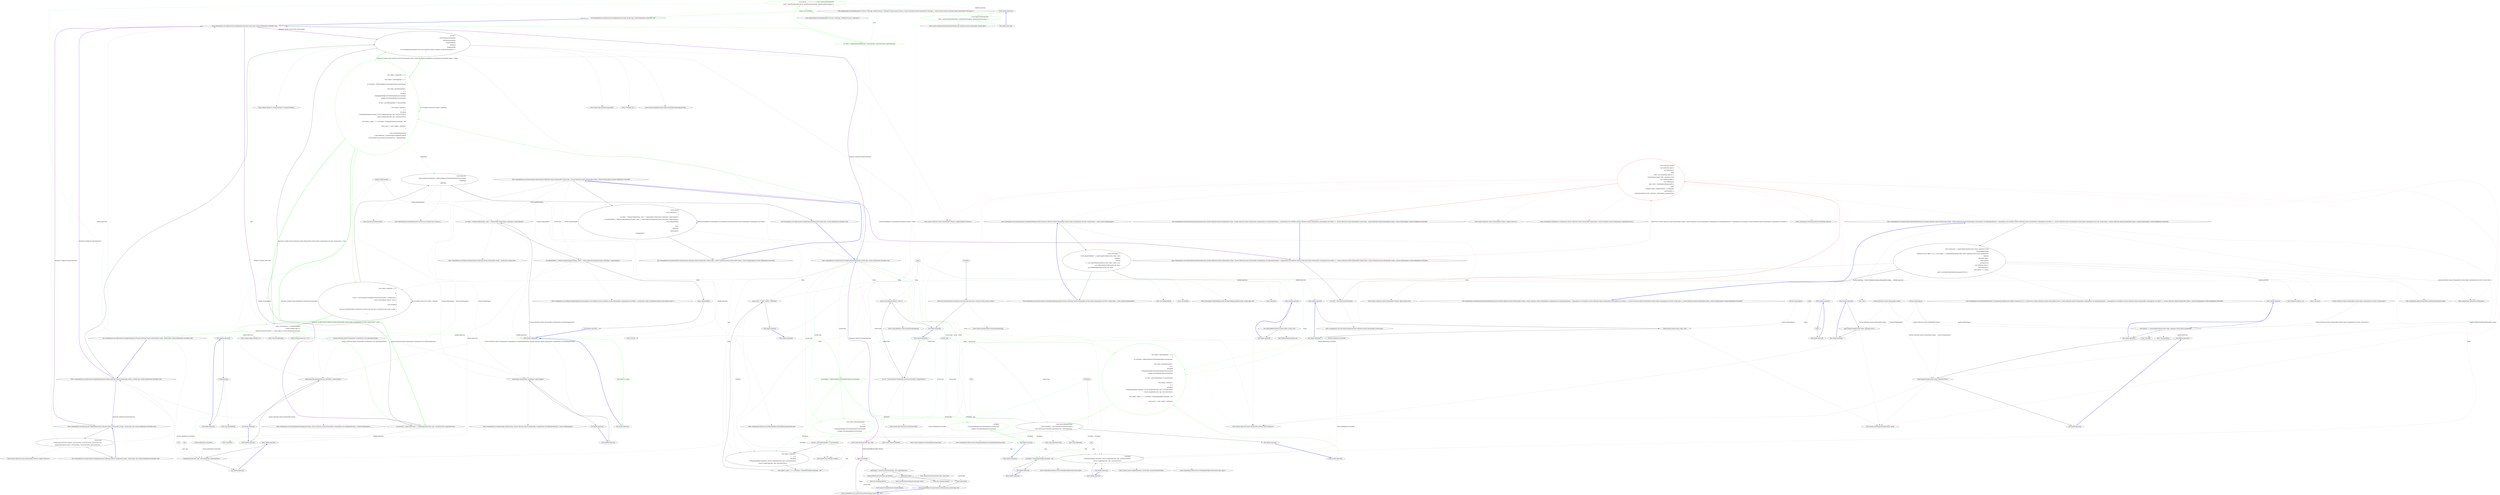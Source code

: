 digraph  {
n68 [label="System.StringComparer", span=""];
n69 [label="System.Collections.Generic.IEnumerable<CommandLine.Core.OptionSpecification>", span=""];
n70 [label="System.Collections.Generic.IEnumerable<string>", span=""];
n71 [label="System.StringComparer", span=""];
n72 [label="System.Collections.Generic.IEnumerable<System.Tuple<CommandLine.Core.Verb, System.Type>>", span=""];
n73 [label=string, span=""];
n74 [label="System.StringComparer", span=""];
n0 [label="Entry CommandLine.Core.InstanceChooser.Choose(System.Collections.Generic.IEnumerable<System.Type>, System.Collections.Generic.IEnumerable<string>, System.StringComparer, System.Globalization.CultureInfo)", span="12-12", cluster="CommandLine.Core.InstanceChooser.Choose(System.Collections.Generic.IEnumerable<System.Type>, System.Collections.Generic.IEnumerable<string>, System.StringComparer, System.Globalization.CultureInfo)"];
n1 [label="return Choose(\r\n                (args, optionSpecs) =>\r\n                    {\r\n                        var tokens = Tokenizer.Tokenize(args, name => NameLookup.Contains(name, optionSpecs, nameComparer));\r\n                        var explodedTokens = Tokenizer.ExplodeOptionList(tokens, name => NameLookup.HavingSeparator(name, optionSpecs, nameComparer));\r\n                        return explodedTokens;\r\n                    },\r\n                types,\r\n                arguments,\r\n                nameComparer,\r\n                parsingCulture);", span="18-28", cluster="CommandLine.Core.InstanceChooser.Choose(System.Collections.Generic.IEnumerable<System.Type>, System.Collections.Generic.IEnumerable<string>, System.StringComparer, System.Globalization.CultureInfo)"];
n5 [label="var tokens = Tokenizer.Tokenize(args, name => NameLookup.Contains(name, optionSpecs, nameComparer))", span="21-21", cluster="lambda expression"];
n12 [label="NameLookup.Contains(name, optionSpecs, nameComparer)", span="21-21", cluster="lambda expression"];
n6 [label="var explodedTokens = Tokenizer.ExplodeOptionList(tokens, name => NameLookup.HavingSeparator(name, optionSpecs, nameComparer))", span="22-22", cluster="lambda expression"];
n16 [label="NameLookup.HavingSeparator(name, optionSpecs, nameComparer)", span="22-22", cluster="lambda expression"];
n2 [label="Exit CommandLine.Core.InstanceChooser.Choose(System.Collections.Generic.IEnumerable<System.Type>, System.Collections.Generic.IEnumerable<string>, System.StringComparer, System.Globalization.CultureInfo)", span="12-12", cluster="CommandLine.Core.InstanceChooser.Choose(System.Collections.Generic.IEnumerable<System.Type>, System.Collections.Generic.IEnumerable<string>, System.StringComparer, System.Globalization.CultureInfo)"];
n3 [label="Entry CommandLine.Core.InstanceChooser.Choose(System.Func<System.Collections.Generic.IEnumerable<string>, System.Collections.Generic.IEnumerable<CommandLine.Core.OptionSpecification>, CommandLine.Core.StatePair<System.Collections.Generic.IEnumerable<CommandLine.Core.Token>>>, System.Collections.Generic.IEnumerable<System.Type>, System.Collections.Generic.IEnumerable<string>, System.StringComparer, System.Globalization.CultureInfo)", span="31-31", cluster="CommandLine.Core.InstanceChooser.Choose(System.Func<System.Collections.Generic.IEnumerable<string>, System.Collections.Generic.IEnumerable<CommandLine.Core.OptionSpecification>, CommandLine.Core.StatePair<System.Collections.Generic.IEnumerable<CommandLine.Core.Token>>>, System.Collections.Generic.IEnumerable<System.Type>, System.Collections.Generic.IEnumerable<string>, System.StringComparer, System.Globalization.CultureInfo)"];
n4 [label="Entry lambda expression", span="19-24", cluster="lambda expression"];
n9 [label="Entry CommandLine.Core.Tokenizer.Tokenize(System.Collections.Generic.IEnumerable<string>, System.Func<string, bool>)", span="11-11", cluster="CommandLine.Core.Tokenizer.Tokenize(System.Collections.Generic.IEnumerable<string>, System.Func<string, bool>)"];
n11 [label="Entry lambda expression", span="21-21", cluster="lambda expression"];
n7 [label="return explodedTokens;", span="23-23", cluster="lambda expression"];
n10 [label="Entry CommandLine.Core.Tokenizer.ExplodeOptionList(CommandLine.Core.StatePair<System.Collections.Generic.IEnumerable<CommandLine.Core.Token>>, System.Func<string, CommandLine.Infrastructure.Maybe<char>>)", span="44-44", cluster="CommandLine.Core.Tokenizer.ExplodeOptionList(CommandLine.Core.StatePair<System.Collections.Generic.IEnumerable<CommandLine.Core.Token>>, System.Func<string, CommandLine.Infrastructure.Maybe<char>>)"];
n15 [label="Entry lambda expression", span="22-22", cluster="lambda expression"];
n8 [label="Exit lambda expression", span="19-24", cluster="lambda expression"];
n13 [label="Exit lambda expression", span="21-21", cluster="lambda expression"];
n14 [label="Entry CommandLine.Core.NameLookup.Contains(string, System.Collections.Generic.IEnumerable<CommandLine.Core.OptionSpecification>, System.StringComparer)", span="11-11", cluster="CommandLine.Core.NameLookup.Contains(string, System.Collections.Generic.IEnumerable<CommandLine.Core.OptionSpecification>, System.StringComparer)"];
n17 [label="Exit lambda expression", span="22-22", cluster="lambda expression"];
n18 [label="Entry CommandLine.Core.NameLookup.HavingSeparator(string, System.Collections.Generic.IEnumerable<CommandLine.Core.OptionSpecification>, System.StringComparer)", span="16-16", cluster="CommandLine.Core.NameLookup.HavingSeparator(string, System.Collections.Generic.IEnumerable<CommandLine.Core.OptionSpecification>, System.StringComparer)"];
n19 [label="var verbs = Verb.SelectFromTypes(types)", span="38-38", cluster="CommandLine.Core.InstanceChooser.Choose(System.Func<System.Collections.Generic.IEnumerable<string>, System.Collections.Generic.IEnumerable<CommandLine.Core.OptionSpecification>, CommandLine.Core.StatePair<System.Collections.Generic.IEnumerable<CommandLine.Core.Token>>>, System.Collections.Generic.IEnumerable<System.Type>, System.Collections.Generic.IEnumerable<string>, System.StringComparer, System.Globalization.CultureInfo)"];
n20 [label="return arguments.Empty()\r\n                ? new NotParsed<object>(\r\n                    new NullInstance(),\r\n                    types,\r\n                    new[] { new NoVerbSelectedError() })\r\n                : nameComparer.Equals(''help'', arguments.First())\r\n                   ? new NotParsed<object>(\r\n                       new NullInstance(),\r\n                       types, new[] { CreateHelpVerbRequestedError(\r\n                                        verbs,\r\n                                        arguments.Skip(1).SingleOrDefault() ?? string.Empty,\r\n                                        nameComparer) })\r\n                   : MatchVerb(tokenizer, verbs, arguments, nameComparer, parsingCulture);", span="40-52", cluster="CommandLine.Core.InstanceChooser.Choose(System.Func<System.Collections.Generic.IEnumerable<string>, System.Collections.Generic.IEnumerable<CommandLine.Core.OptionSpecification>, CommandLine.Core.StatePair<System.Collections.Generic.IEnumerable<CommandLine.Core.Token>>>, System.Collections.Generic.IEnumerable<System.Type>, System.Collections.Generic.IEnumerable<string>, System.StringComparer, System.Globalization.CultureInfo)", color=red, community=1];
n22 [label="Entry CommandLine.Core.Verb.SelectFromTypes(System.Collections.Generic.IEnumerable<System.Type>)", span="40-40", cluster="CommandLine.Core.Verb.SelectFromTypes(System.Collections.Generic.IEnumerable<System.Type>)"];
n21 [label="Exit CommandLine.Core.InstanceChooser.Choose(System.Func<System.Collections.Generic.IEnumerable<string>, System.Collections.Generic.IEnumerable<CommandLine.Core.OptionSpecification>, CommandLine.Core.StatePair<System.Collections.Generic.IEnumerable<CommandLine.Core.Token>>>, System.Collections.Generic.IEnumerable<System.Type>, System.Collections.Generic.IEnumerable<string>, System.StringComparer, System.Globalization.CultureInfo)", span="31-31", cluster="CommandLine.Core.InstanceChooser.Choose(System.Func<System.Collections.Generic.IEnumerable<string>, System.Collections.Generic.IEnumerable<CommandLine.Core.OptionSpecification>, CommandLine.Core.StatePair<System.Collections.Generic.IEnumerable<CommandLine.Core.Token>>>, System.Collections.Generic.IEnumerable<System.Type>, System.Collections.Generic.IEnumerable<string>, System.StringComparer, System.Globalization.CultureInfo)"];
n23 [label="Entry System.Collections.Generic.IEnumerable<TSource>.Empty<TSource>()", span="62-62", cluster="System.Collections.Generic.IEnumerable<TSource>.Empty<TSource>()"];
n24 [label="Entry CommandLine.NotParsed<T>.NotParsed(T, System.Collections.Generic.IEnumerable<System.Type>, System.Collections.Generic.IEnumerable<CommandLine.Error>)", span="136-136", cluster="CommandLine.NotParsed<T>.NotParsed(T, System.Collections.Generic.IEnumerable<System.Type>, System.Collections.Generic.IEnumerable<CommandLine.Error>)"];
n25 [label="Entry CommandLine.NullInstance.NullInstance()", span="9-9", cluster="CommandLine.NullInstance.NullInstance()"];
n26 [label="Entry CommandLine.NoVerbSelectedError.NoVerbSelectedError()", span="410-410", cluster="CommandLine.NoVerbSelectedError.NoVerbSelectedError()"];
n27 [label="Entry System.Collections.Generic.IEnumerable<TSource>.First<TSource>()", span="0-0", cluster="System.Collections.Generic.IEnumerable<TSource>.First<TSource>()"];
n28 [label="Entry System.StringComparer.Equals(string, string)", span="0-0", cluster="System.StringComparer.Equals(string, string)"];
n29 [label="Entry System.Collections.Generic.IEnumerable<TSource>.Skip<TSource>(int)", span="0-0", cluster="System.Collections.Generic.IEnumerable<TSource>.Skip<TSource>(int)"];
n30 [label="Entry System.Collections.Generic.IEnumerable<TSource>.SingleOrDefault<TSource>()", span="0-0", cluster="System.Collections.Generic.IEnumerable<TSource>.SingleOrDefault<TSource>()"];
n31 [label="Entry CommandLine.Core.InstanceChooser.CreateHelpVerbRequestedError(System.Collections.Generic.IEnumerable<System.Tuple<CommandLine.Core.Verb, System.Type>>, string, System.StringComparer)", span="75-75", cluster="CommandLine.Core.InstanceChooser.CreateHelpVerbRequestedError(System.Collections.Generic.IEnumerable<System.Tuple<CommandLine.Core.Verb, System.Type>>, string, System.StringComparer)"];
n32 [label="Entry CommandLine.Core.InstanceChooser.MatchVerb(System.Func<System.Collections.Generic.IEnumerable<string>, System.Collections.Generic.IEnumerable<CommandLine.Core.OptionSpecification>, CommandLine.Core.StatePair<System.Collections.Generic.IEnumerable<CommandLine.Core.Token>>>, System.Collections.Generic.IEnumerable<System.Tuple<CommandLine.Core.Verb, System.Type>>, System.Collections.Generic.IEnumerable<string>, System.StringComparer, System.Globalization.CultureInfo)", span="55-55", cluster="CommandLine.Core.InstanceChooser.MatchVerb(System.Func<System.Collections.Generic.IEnumerable<string>, System.Collections.Generic.IEnumerable<CommandLine.Core.OptionSpecification>, CommandLine.Core.StatePair<System.Collections.Generic.IEnumerable<CommandLine.Core.Token>>>, System.Collections.Generic.IEnumerable<System.Tuple<CommandLine.Core.Verb, System.Type>>, System.Collections.Generic.IEnumerable<string>, System.StringComparer, System.Globalization.CultureInfo)"];
n33 [label="return verbs.Any(a => nameComparer.Equals(a.Item1.Name, arguments.First()))\r\n                ? InstanceBuilder.Build(\r\n                    Maybe.Just<Func<object>>(() => verbs.Single(v => nameComparer.Equals(v.Item1.Name, arguments.First())).Item2.AutoDefault()),\r\n                    tokenizer,\r\n                    arguments.Skip(1),\r\n                    nameComparer,\r\n                    parsingCulture)\r\n                : new NotParsed<object>(\r\n                    new NullInstance(),\r\n                    verbs.Select(v => v.Item2),\r\n                    new[] { new BadVerbSelectedError(arguments.First()) });", span="62-72", cluster="CommandLine.Core.InstanceChooser.MatchVerb(System.Func<System.Collections.Generic.IEnumerable<string>, System.Collections.Generic.IEnumerable<CommandLine.Core.OptionSpecification>, CommandLine.Core.StatePair<System.Collections.Generic.IEnumerable<CommandLine.Core.Token>>>, System.Collections.Generic.IEnumerable<System.Tuple<CommandLine.Core.Verb, System.Type>>, System.Collections.Generic.IEnumerable<string>, System.StringComparer, System.Globalization.CultureInfo)"];
n42 [label="nameComparer.Equals(a.Item1.Name, arguments.First())", span="62-62", cluster="lambda expression"];
n45 [label="verbs.Single(v => nameComparer.Equals(v.Item1.Name, arguments.First())).Item2.AutoDefault()", span="64-64", cluster="lambda expression"];
n50 [label="nameComparer.Equals(v.Item1.Name, arguments.First())", span="64-64", cluster="lambda expression"];
n34 [label="Exit CommandLine.Core.InstanceChooser.MatchVerb(System.Func<System.Collections.Generic.IEnumerable<string>, System.Collections.Generic.IEnumerable<CommandLine.Core.OptionSpecification>, CommandLine.Core.StatePair<System.Collections.Generic.IEnumerable<CommandLine.Core.Token>>>, System.Collections.Generic.IEnumerable<System.Tuple<CommandLine.Core.Verb, System.Type>>, System.Collections.Generic.IEnumerable<string>, System.StringComparer, System.Globalization.CultureInfo)", span="55-55", cluster="CommandLine.Core.InstanceChooser.MatchVerb(System.Func<System.Collections.Generic.IEnumerable<string>, System.Collections.Generic.IEnumerable<CommandLine.Core.OptionSpecification>, CommandLine.Core.StatePair<System.Collections.Generic.IEnumerable<CommandLine.Core.Token>>>, System.Collections.Generic.IEnumerable<System.Tuple<CommandLine.Core.Verb, System.Type>>, System.Collections.Generic.IEnumerable<string>, System.StringComparer, System.Globalization.CultureInfo)"];
n35 [label="Entry Unk.Any", span="", cluster="Unk.Any"];
n36 [label="Entry Unk.>", span="", cluster="Unk.>"];
n37 [label="Entry CommandLine.Core.InstanceBuilder.Build<T>(CommandLine.Infrastructure.Maybe<System.Func<T>>, System.Func<System.Collections.Generic.IEnumerable<string>, System.Collections.Generic.IEnumerable<CommandLine.Core.OptionSpecification>, CommandLine.Core.StatePair<System.Collections.Generic.IEnumerable<CommandLine.Core.Token>>>, System.Collections.Generic.IEnumerable<string>, System.StringComparer, System.Globalization.CultureInfo)", span="34-34", cluster="CommandLine.Core.InstanceBuilder.Build<T>(CommandLine.Infrastructure.Maybe<System.Func<T>>, System.Func<System.Collections.Generic.IEnumerable<string>, System.Collections.Generic.IEnumerable<CommandLine.Core.OptionSpecification>, CommandLine.Core.StatePair<System.Collections.Generic.IEnumerable<CommandLine.Core.Token>>>, System.Collections.Generic.IEnumerable<string>, System.StringComparer, System.Globalization.CultureInfo)"];
n38 [label="Entry NotParsed<object>.cstr", span="", cluster="NotParsed<object>.cstr"];
n39 [label="Entry Unk.Select", span="", cluster="Unk.Select"];
n40 [label="Entry CommandLine.BadVerbSelectedError.BadVerbSelectedError(string)", span="346-346", cluster="CommandLine.BadVerbSelectedError.BadVerbSelectedError(string)"];
n41 [label="Entry lambda expression", span="62-62", cluster="lambda expression"];
n44 [label="Entry lambda expression", span="64-64", cluster="lambda expression"];
n52 [label="Entry lambda expression", span="71-71", cluster="lambda expression"];
n43 [label="Exit lambda expression", span="62-62", cluster="lambda expression"];
n46 [label="Exit lambda expression", span="64-64", cluster="lambda expression"];
n47 [label="Entry Unk.Single", span="", cluster="Unk.Single"];
n48 [label="Entry Unk.AutoDefault", span="", cluster="Unk.AutoDefault"];
n49 [label="Entry lambda expression", span="64-64", cluster="lambda expression"];
n51 [label="Exit lambda expression", span="64-64", cluster="lambda expression"];
n53 [label="v.Item2", span="71-71", cluster="lambda expression"];
n54 [label="Exit lambda expression", span="71-71", cluster="lambda expression"];
n55 [label="return verb.Length > 0\r\n                      ? verbs.SingleOrDefault(v => nameComparer.Equals(v.Item1.Name, verb))\r\n                             .ToMaybe()\r\n                             .Return(\r\n                                 v => new HelpVerbRequestedError(v.Item1.Name, v.Item2, true),\r\n                                 new HelpVerbRequestedError(null, null, false))\r\n                      : new HelpVerbRequestedError(null, null, false);", span="80-86", cluster="CommandLine.Core.InstanceChooser.CreateHelpVerbRequestedError(System.Collections.Generic.IEnumerable<System.Tuple<CommandLine.Core.Verb, System.Type>>, string, System.StringComparer)"];
n62 [label="nameComparer.Equals(v.Item1.Name, verb)", span="81-81", cluster="lambda expression"];
n56 [label="Exit CommandLine.Core.InstanceChooser.CreateHelpVerbRequestedError(System.Collections.Generic.IEnumerable<System.Tuple<CommandLine.Core.Verb, System.Type>>, string, System.StringComparer)", span="75-75", cluster="CommandLine.Core.InstanceChooser.CreateHelpVerbRequestedError(System.Collections.Generic.IEnumerable<System.Tuple<CommandLine.Core.Verb, System.Type>>, string, System.StringComparer)"];
n57 [label="Entry Unk.SingleOrDefault", span="", cluster="Unk.SingleOrDefault"];
n58 [label="Entry Unk.ToMaybe", span="", cluster="Unk.ToMaybe"];
n59 [label="Entry CommandLine.HelpVerbRequestedError.HelpVerbRequestedError(string, System.Type, bool)", span="372-372", cluster="CommandLine.HelpVerbRequestedError.HelpVerbRequestedError(string, System.Type, bool)"];
n60 [label="Entry Unk.Return", span="", cluster="Unk.Return"];
n61 [label="Entry lambda expression", span="81-81", cluster="lambda expression"];
n64 [label="Entry lambda expression", span="84-84", cluster="lambda expression"];
n63 [label="Exit lambda expression", span="81-81", cluster="lambda expression"];
n65 [label="new HelpVerbRequestedError(v.Item1.Name, v.Item2, true)", span="84-84", cluster="lambda expression"];
n66 [label="Exit lambda expression", span="84-84", cluster="lambda expression"];
n67 [label="Entry HelpVerbRequestedError.cstr", span="", cluster="HelpVerbRequestedError.cstr"];
d8 [label="return converted.Any(a => a.MatchNothing())\r\n                ? Maybe.Nothing<object>()\r\n                : Maybe.Just(converted.Select(c => ((Just<object>)c).Value).ToUntypedArray(type));", span="38-40", cluster="CommandLine.Core.TypeConverter.ChangeTypeSequence(System.Collections.Generic.IEnumerable<string>, System.Type, System.Globalization.CultureInfo, bool)", color=green, community=0];
d6 [label="var type =\r\n                conversionType.GetTypeInfo()\r\n                              .GetGenericArguments()\r\n                              .SingleOrDefault()\r\n                              .ToMaybe()\r\n                              .FromJustOrFail(\r\n                                  new InvalidOperationException(''Non scalar properties should be sequence of type IEnumerable<T>.'')\r\n                    )", span="27-34", cluster="CommandLine.Core.TypeConverter.ChangeTypeSequence(System.Collections.Generic.IEnumerable<string>, System.Type, System.Globalization.CultureInfo, bool)"];
d7 [label="var converted = values.Select(value => ChangeTypeScalar(value, type, conversionCulture, ignoreValueCase))", span="36-36", cluster="CommandLine.Core.TypeConverter.ChangeTypeSequence(System.Collections.Generic.IEnumerable<string>, System.Type, System.Globalization.CultureInfo, bool)"];
d45 [label="Func<object> changeType = () =>\r\n            {\r\n                Func<object> safeChangeType = () =>\r\n                {\r\n                    var isFsOption = ReflectionHelper.IsFSharpOptionType(conversionType);\r\n\r\n                    Func<Type> getUnderlyingType =\r\n                        () =>\r\n                            isFsOption\r\n                                ? FSharpOptionHelper.GetUnderlyingType(conversionType)\r\n                                : Nullable.GetUnderlyingType(conversionType);\r\n\r\n                    var type = getUnderlyingType() ?? conversionType;\r\n\r\n                    Func<object> withValue =\r\n                        () =>\r\n                            isFsOption\r\n                                ? FSharpOptionHelper.Some(type, Convert.ChangeType(value, type, conversionCulture))\r\n                                : Convert.ChangeType(value, type, conversionCulture);\r\n\r\n                    Func<object> empty = () => isFsOption ? FSharpOptionHelper.None(type) : null;\r\n\r\n                    return (value == null) ? empty() : withValue();\r\n                };\r\n\r\n                return value.IsBooleanString()\r\n                    ? value.ToBoolean() : conversionType.GetTypeInfo().IsEnum\r\n                        ? value.ToEnum(conversionType, ignoreValueCase) : safeChangeType();\r\n            }", span="53-81", cluster="CommandLine.Core.TypeConverter.ChangeTypeScalarImpl(string, System.Type, System.Globalization.CultureInfo, bool)", color=green, community=0];
d46 [label="Func<object> makeType = () =>\r\n            {\r\n                try\r\n                {\r\n                    var ctor = conversionType.GetTypeInfo().GetConstructor(new[] { typeof(string) });\r\n                    return ctor.Invoke(new object[] { value });\r\n                }\r\n                catch (Exception)\r\n                {\r\n                    throw new FormatException(''Destination conversion type must have a constructor that accepts a string.'');\r\n                }\r\n            }", span="83-94", cluster="CommandLine.Core.TypeConverter.ChangeTypeScalarImpl(string, System.Type, System.Globalization.CultureInfo, bool)"];
d9 [label="Exit CommandLine.Core.TypeConverter.ChangeTypeSequence(System.Collections.Generic.IEnumerable<string>, System.Type, System.Globalization.CultureInfo, bool)", span="25-25", cluster="CommandLine.Core.TypeConverter.ChangeTypeSequence(System.Collections.Generic.IEnumerable<string>, System.Type, System.Globalization.CultureInfo, bool)"];
d18 [label="Entry CSharpx.Maybe.Nothing<T>()", span="116-116", cluster="CSharpx.Maybe.Nothing<T>()"];
d16 [label="Entry Unk.Select", span="", cluster="Unk.Select"];
d19 [label="Entry Unk.ToUntypedArray", span="", cluster="Unk.ToUntypedArray"];
d20 [label="Entry CSharpx.Maybe.Just<T>(T)", span="124-124", cluster="CSharpx.Maybe.Just<T>(T)"];
d24 [label="Entry lambda expression", span="38-38", cluster="lambda expression"];
d29 [label="((Just<object>)c).Value", span="40-40", cluster="lambda expression", color=green, community=0];
d30 [label="Exit lambda expression", span="40-40", cluster="lambda expression"];
d31 [label="var result = ChangeTypeScalarImpl(value, conversionType, conversionCulture, ignoreValueCase)", span="45-45", cluster="CommandLine.Core.TypeConverter.ChangeTypeScalar(string, System.Type, System.Globalization.CultureInfo, bool)", color=green, community=0];
d4 [label="Entry CommandLine.Core.TypeConverter.ChangeTypeScalar(string, System.Type, System.Globalization.CultureInfo, bool)", span="43-43", cluster="CommandLine.Core.TypeConverter.ChangeTypeScalar(string, System.Type, System.Globalization.CultureInfo, bool)"];
d32 [label="result.Match((_,__) => { }, e => e.First().RethrowWhenAbsentIn(\r\n                new[] { typeof(InvalidCastException), typeof(FormatException), typeof(OverflowException) }))", span="46-47", cluster="CommandLine.Core.TypeConverter.ChangeTypeScalar(string, System.Type, System.Globalization.CultureInfo, bool)", color=green, community=0];
d35 [label="Entry CommandLine.Core.TypeConverter.ChangeTypeScalarImpl(string, System.Type, System.Globalization.CultureInfo, bool)", span="51-51", cluster="CommandLine.Core.TypeConverter.ChangeTypeScalarImpl(string, System.Type, System.Globalization.CultureInfo, bool)"];
d33 [label="return result.ToMaybe();", span="48-48", cluster="CommandLine.Core.TypeConverter.ChangeTypeScalar(string, System.Type, System.Globalization.CultureInfo, bool)", color=green, community=0];
d36 [label="Entry RailwaySharp.ErrorHandling.Result<TSuccess, TMessage>.Match<TSuccess, TMessage>(System.Action<TSuccess, System.Collections.Generic.IEnumerable<TMessage>>, System.Action<System.Collections.Generic.IEnumerable<TMessage>>)", span="495-495", cluster="RailwaySharp.ErrorHandling.Result<TSuccess, TMessage>.Match<TSuccess, TMessage>(System.Action<TSuccess, System.Collections.Generic.IEnumerable<TMessage>>, System.Action<System.Collections.Generic.IEnumerable<TMessage>>)"];
d40 [label="Entry lambda expression", span="46-47", cluster="lambda expression"];
d34 [label="Exit CommandLine.Core.TypeConverter.ChangeTypeScalar(string, System.Type, System.Globalization.CultureInfo, bool)", span="43-43", cluster="CommandLine.Core.TypeConverter.ChangeTypeScalar(string, System.Type, System.Globalization.CultureInfo, bool)"];
d37 [label="Entry RailwaySharp.ErrorHandling.Result<TSuccess, TMessage>.ToMaybe<TSuccess, TMessage>()", span="25-25", cluster="RailwaySharp.ErrorHandling.Result<TSuccess, TMessage>.ToMaybe<TSuccess, TMessage>()"];
d41 [label="e.First().RethrowWhenAbsentIn(\r\n                new[] { typeof(InvalidCastException), typeof(FormatException), typeof(OverflowException) })", span="46-47", cluster="lambda expression", color=green, community=0];
d42 [label="Exit lambda expression", span="46-47", cluster="lambda expression"];
d44 [label="Entry System.Exception.RethrowWhenAbsentIn(System.Collections.Generic.IEnumerable<System.Type>)", span="11-11", cluster="System.Exception.RethrowWhenAbsentIn(System.Collections.Generic.IEnumerable<System.Type>)"];
d47 [label="return Result.Try(\r\n                conversionType.IsPrimitiveEx() || ReflectionHelper.IsFSharpOptionType(conversionType)\r\n                    ? changeType\r\n                    : makeType);", span="96-99", cluster="CommandLine.Core.TypeConverter.ChangeTypeScalarImpl(string, System.Type, System.Globalization.CultureInfo, bool)"];
d53 [label="Func<object> safeChangeType = () =>\r\n                {\r\n                    var isFsOption = ReflectionHelper.IsFSharpOptionType(conversionType);\r\n\r\n                    Func<Type> getUnderlyingType =\r\n                        () =>\r\n                            isFsOption\r\n                                ? FSharpOptionHelper.GetUnderlyingType(conversionType)\r\n                                : Nullable.GetUnderlyingType(conversionType);\r\n\r\n                    var type = getUnderlyingType() ?? conversionType;\r\n\r\n                    Func<object> withValue =\r\n                        () =>\r\n                            isFsOption\r\n                                ? FSharpOptionHelper.Some(type, Convert.ChangeType(value, type, conversionCulture))\r\n                                : Convert.ChangeType(value, type, conversionCulture);\r\n\r\n                    Func<object> empty = () => isFsOption ? FSharpOptionHelper.None(type) : null;\r\n\r\n                    return (value == null) ? empty() : withValue();\r\n                }", span="55-76", cluster="lambda expression", color=green, community=0];
d106 [label=string, span=""];
d107 [label="System.Type", span=""];
d108 [label="System.Globalization.CultureInfo", span=""];
d52 [label="Entry lambda expression", span="53-81", cluster="lambda expression"];
d54 [label="return value.IsBooleanString()\r\n                    ? value.ToBoolean() : conversionType.GetTypeInfo().IsEnum\r\n                        ? value.ToEnum(conversionType, ignoreValueCase) : safeChangeType();", span="78-80", cluster="lambda expression"];
d61 [label="var isFsOption = ReflectionHelper.IsFSharpOptionType(conversionType)", span="57-57", cluster="lambda expression", color=green, community=0];
d60 [label="Entry lambda expression", span="55-76", cluster="lambda expression"];
d62 [label="Func<Type> getUnderlyingType =\r\n                        () =>\r\n                            isFsOption\r\n                                ? FSharpOptionHelper.GetUnderlyingType(conversionType)\r\n                                : Nullable.GetUnderlyingType(conversionType)", span="59-63", cluster="lambda expression", color=green, community=0];
d50 [label="Entry CommandLine.Infrastructure.ReflectionHelper.IsFSharpOptionType(System.Type)", span="40-40", cluster="CommandLine.Infrastructure.ReflectionHelper.IsFSharpOptionType(System.Type)"];
d69 [label="isFsOption\r\n                                ? FSharpOptionHelper.GetUnderlyingType(conversionType)\r\n                                : Nullable.GetUnderlyingType(conversionType)", span="61-63", cluster="lambda expression", color=green, community=0];
d64 [label="Func<object> withValue =\r\n                        () =>\r\n                            isFsOption\r\n                                ? FSharpOptionHelper.Some(type, Convert.ChangeType(value, type, conversionCulture))\r\n                                : Convert.ChangeType(value, type, conversionCulture)", span="67-71", cluster="lambda expression"];
d74 [label="isFsOption\r\n                                ? FSharpOptionHelper.Some(type, Convert.ChangeType(value, type, conversionCulture))\r\n                                : Convert.ChangeType(value, type, conversionCulture)", span="69-71", cluster="lambda expression"];
d65 [label="Func<object> empty = () => isFsOption ? FSharpOptionHelper.None(type) : null", span="73-73", cluster="lambda expression"];
d79 [label="isFsOption ? FSharpOptionHelper.None(type) : null", span="73-73", cluster="lambda expression"];
d63 [label="var type = getUnderlyingType() ?? conversionType", span="65-65", cluster="lambda expression"];
d110 [label=isFsOption, span=""];
d68 [label="Entry lambda expression", span="60-63", cluster="lambda expression"];
d70 [label="Exit lambda expression", span="60-63", cluster="lambda expression"];
d71 [label="Entry CommandLine.Infrastructure.FSharpOptionHelper.GetUnderlyingType(System.Type)", span="11-11", cluster="CommandLine.Infrastructure.FSharpOptionHelper.GetUnderlyingType(System.Type)"];
d72 [label="Entry System.Nullable.GetUnderlyingType(System.Type)", span="0-0", cluster="System.Nullable.GetUnderlyingType(System.Type)"];
d5 [label="Entry CommandLine.Core.TypeConverter.ChangeTypeSequence(System.Collections.Generic.IEnumerable<string>, System.Type, System.Globalization.CultureInfo, bool)", span="25-25", cluster="CommandLine.Core.TypeConverter.ChangeTypeSequence(System.Collections.Generic.IEnumerable<string>, System.Type, System.Globalization.CultureInfo, bool)"];
d10 [label="Entry System.Type.GetTypeInfo()", span="245-245", cluster="System.Type.GetTypeInfo()"];
d11 [label="Entry System.Type.GetGenericArguments()", span="0-0", cluster="System.Type.GetGenericArguments()"];
d13 [label="Entry T.ToMaybe<T>()", span="249-249", cluster="T.ToMaybe<T>()"];
d14 [label="Entry System.InvalidOperationException.InvalidOperationException(string)", span="0-0", cluster="System.InvalidOperationException.InvalidOperationException(string)"];
d15 [label="Entry CSharpx.Maybe<T>.FromJustOrFail<T>(System.Exception)", span="355-355", cluster="CSharpx.Maybe<T>.FromJustOrFail<T>(System.Exception)"];
d22 [label="ChangeTypeScalar(value, type, conversionCulture, ignoreValueCase)", span="36-36", cluster="lambda expression"];
d21 [label="Entry lambda expression", span="36-36", cluster="lambda expression"];
d26 [label="Exit lambda expression", span="38-38", cluster="lambda expression"];
d25 [label="a.MatchNothing()", span="38-38", cluster="lambda expression"];
d1 [label="return scalar\r\n                ? ChangeTypeScalar(values.Single(), conversionType, conversionCulture, ignoreValueCase)\r\n                : ChangeTypeSequence(values, conversionType, conversionCulture, ignoreValueCase);", span="20-22", cluster="CommandLine.Core.TypeConverter.ChangeType(System.Collections.Generic.IEnumerable<string>, System.Type, bool, System.Globalization.CultureInfo, bool)"];
d0 [label="Entry CommandLine.Core.TypeConverter.ChangeType(System.Collections.Generic.IEnumerable<string>, System.Type, bool, System.Globalization.CultureInfo, bool)", span="18-18", cluster="CommandLine.Core.TypeConverter.ChangeType(System.Collections.Generic.IEnumerable<string>, System.Type, bool, System.Globalization.CultureInfo, bool)"];
d48 [label="Exit CommandLine.Core.TypeConverter.ChangeTypeScalarImpl(string, System.Type, System.Globalization.CultureInfo, bool)", span="51-51", cluster="CommandLine.Core.TypeConverter.ChangeTypeScalarImpl(string, System.Type, System.Globalization.CultureInfo, bool)"];
d58 [label="Entry string.ToEnum(System.Type, bool)", span="102-102", cluster="string.ToEnum(System.Type, bool)"];
d66 [label="return (value == null) ? empty() : withValue();", span="75-75", cluster="lambda expression"];
d83 [label="var ctor = conversionType.GetTypeInfo().GetConstructor(new[] { typeof(string) })", span="87-87", cluster="lambda expression"];
d84 [label="return ctor.Invoke(new object[] { value });", span="88-88", cluster="lambda expression"];
d49 [label="Entry System.Type.IsPrimitiveEx()", span="228-228", cluster="System.Type.IsPrimitiveEx()"];
d51 [label="Entry RailwaySharp.ErrorHandling.Result.Try<TSuccess>(System.Func<TSuccess>)", span="210-210", cluster="RailwaySharp.ErrorHandling.Result.Try<TSuccess>(System.Func<TSuccess>)"];
d55 [label="Exit lambda expression", span="53-81", cluster="lambda expression"];
d109 [label=bool, span=""];
d56 [label="Entry string.IsBooleanString()", span="65-65", cluster="string.IsBooleanString()"];
d57 [label="Entry string.ToBoolean()", span="71-71", cluster="string.ToBoolean()"];
d59 [label="Entry System.Func<TResult>.Invoke()", span="0-0", cluster="System.Func<TResult>.Invoke()"];
d67 [label="Exit lambda expression", span="55-76", cluster="lambda expression"];
d111 [label=type, span=""];
d73 [label="Entry lambda expression", span="68-71", cluster="lambda expression"];
d75 [label="Exit lambda expression", span="68-71", cluster="lambda expression"];
d76 [label="Entry System.Convert.ChangeType(object, System.Type, System.IFormatProvider)", span="0-0", cluster="System.Convert.ChangeType(object, System.Type, System.IFormatProvider)"];
d77 [label="Entry CommandLine.Infrastructure.FSharpOptionHelper.Some(System.Type, object)", span="20-20", cluster="CommandLine.Infrastructure.FSharpOptionHelper.Some(System.Type, object)"];
d78 [label="Entry lambda expression", span="73-73", cluster="lambda expression"];
d80 [label="Exit lambda expression", span="73-73", cluster="lambda expression"];
d81 [label="Entry CommandLine.Infrastructure.FSharpOptionHelper.None(System.Type)", span="28-28", cluster="CommandLine.Infrastructure.FSharpOptionHelper.None(System.Type)"];
d103 [label="System.Globalization.CultureInfo", span=""];
d104 [label=bool, span=""];
d105 [label=type, span=""];
d23 [label="Exit lambda expression", span="36-36", cluster="lambda expression"];
d27 [label="Entry Unk.MatchNothing", span="", cluster="Unk.MatchNothing"];
d2 [label="Exit CommandLine.Core.TypeConverter.ChangeType(System.Collections.Generic.IEnumerable<string>, System.Type, bool, System.Globalization.CultureInfo, bool)", span="18-18", cluster="CommandLine.Core.TypeConverter.ChangeType(System.Collections.Generic.IEnumerable<string>, System.Type, bool, System.Globalization.CultureInfo, bool)"];
d3 [label="Entry System.Collections.Generic.IEnumerable<TSource>.Single<TSource>()", span="0-0", cluster="System.Collections.Generic.IEnumerable<TSource>.Single<TSource>()"];
d92 [label="object parsedValue", span="104-104", cluster="CommandLine.Core.TypeConverter.ToEnum(string, System.Type, bool)"];
d82 [label="Entry lambda expression", span="83-94", cluster="lambda expression"];
d88 [label="Entry System.Type.GetConstructor(System.Type[])", span="0-0", cluster="System.Type.GetConstructor(System.Type[])"];
d87 [label="Exit lambda expression", span="83-94", cluster="lambda expression"];
d89 [label="Entry System.Reflection.ConstructorInfo.Invoke(object[])", span="0-0", cluster="System.Reflection.ConstructorInfo.Invoke(object[])"];
d91 [label="Entry CommandLine.Core.TypeConverter.ToEnum(string, System.Type, bool)", span="102-102", cluster="CommandLine.Core.TypeConverter.ToEnum(string, System.Type, bool)"];
d93 [label="parsedValue = Enum.Parse(conversionType, value, ignoreValueCase)", span="107-107", cluster="CommandLine.Core.TypeConverter.ToEnum(string, System.Type, bool)"];
d86 [label="throw new FormatException(''Destination conversion type must have a constructor that accepts a string.'');", span="92-92", cluster="lambda expression"];
d99 [label="Exit CommandLine.Core.TypeConverter.ToEnum(string, System.Type, bool)", span="102-102", cluster="CommandLine.Core.TypeConverter.ToEnum(string, System.Type, bool)"];
d96 [label="Enum.IsDefined(conversionType, parsedValue)", span="113-113", cluster="CommandLine.Core.TypeConverter.ToEnum(string, System.Type, bool)"];
d94 [label=ArgumentException, span="109-109", cluster="CommandLine.Core.TypeConverter.ToEnum(string, System.Type, bool)"];
d100 [label="Entry System.Enum.Parse(System.Type, string, bool)", span="0-0", cluster="System.Enum.Parse(System.Type, string, bool)"];
d97 [label="return parsedValue;", span="115-115", cluster="CommandLine.Core.TypeConverter.ToEnum(string, System.Type, bool)"];
d85 [label=Exception, span="90-90", cluster="lambda expression"];
d90 [label="Entry System.FormatException.FormatException(string)", span="0-0", cluster="System.FormatException.FormatException(string)"];
d95 [label="throw new FormatException();", span="111-111", cluster="CommandLine.Core.TypeConverter.ToEnum(string, System.Type, bool)"];
d98 [label="throw new FormatException();", span="117-117", cluster="CommandLine.Core.TypeConverter.ToEnum(string, System.Type, bool)"];
d102 [label="Entry System.Enum.IsDefined(System.Type, object)", span="0-0", cluster="System.Enum.IsDefined(System.Type, object)"];
d101 [label="Entry System.FormatException.FormatException()", span="0-0", cluster="System.FormatException.FormatException()"];
n68 -> n5  [key=1, style=dashed, color=darkseagreen4, label="System.StringComparer"];
n68 -> n12  [key=1, style=dashed, color=darkseagreen4, label="System.StringComparer"];
n68 -> n6  [key=1, style=dashed, color=darkseagreen4, label="System.StringComparer"];
n68 -> n16  [key=1, style=dashed, color=darkseagreen4, label="System.StringComparer"];
n69 -> n12  [key=1, style=dashed, color=darkseagreen4, label="System.Collections.Generic.IEnumerable<CommandLine.Core.OptionSpecification>"];
n69 -> n16  [key=1, style=dashed, color=darkseagreen4, label="System.Collections.Generic.IEnumerable<CommandLine.Core.OptionSpecification>"];
n70 -> n42  [key=1, style=dashed, color=darkseagreen4, label="System.Collections.Generic.IEnumerable<string>"];
n70 -> n45  [key=1, style=dashed, color=darkseagreen4, label="System.Collections.Generic.IEnumerable<string>"];
n70 -> n50  [key=1, style=dashed, color=darkseagreen4, label="System.Collections.Generic.IEnumerable<string>"];
n71 -> n42  [key=1, style=dashed, color=darkseagreen4, label="System.StringComparer"];
n71 -> n45  [key=1, style=dashed, color=darkseagreen4, label="System.StringComparer"];
n71 -> n50  [key=1, style=dashed, color=darkseagreen4, label="System.StringComparer"];
n72 -> n45  [key=1, style=dashed, color=darkseagreen4, label="System.Collections.Generic.IEnumerable<System.Tuple<CommandLine.Core.Verb, System.Type>>"];
n73 -> n62  [key=1, style=dashed, color=darkseagreen4, label=string];
n74 -> n62  [key=1, style=dashed, color=darkseagreen4, label="System.StringComparer"];
n0 -> n1  [key=0, style=solid];
n0 -> n5  [key=1, style=dashed, color=darkseagreen4, label="System.StringComparer"];
n0 -> n12  [key=1, style=dashed, color=darkseagreen4, label="System.StringComparer"];
n0 -> n6  [key=1, style=dashed, color=darkseagreen4, label="System.StringComparer"];
n0 -> n16  [key=1, style=dashed, color=darkseagreen4, label="System.StringComparer"];
n0 -> n3  [key=3, color=darkorchid, style=bold, label="method methodReturn CommandLine.ParserResult<object> Choose"];
n1 -> n2  [key=0, style=solid];
n1 -> n3  [key=2, style=dotted];
n1 -> n4  [key=1, style=dashed, color=darkseagreen4, label="lambda expression"];
n1 -> n1  [key=3, color=darkorchid, style=bold, label="method methodReturn CommandLine.Core.StatePair<System.Collections.Generic.IEnumerable<CommandLine.Core.Token>> "];
n5 -> n6  [key=0, style=solid];
n5 -> n9  [key=2, style=dotted];
n5 -> n11  [key=1, style=dashed, color=darkseagreen4, label="lambda expression"];
n12 -> n13  [key=0, style=solid];
n12 -> n14  [key=2, style=dotted];
n6 -> n7  [key=0, style=solid];
n6 -> n10  [key=2, style=dotted];
n6 -> n15  [key=1, style=dashed, color=darkseagreen4, label="lambda expression"];
n16 -> n17  [key=0, style=solid];
n16 -> n18  [key=2, style=dotted];
n2 -> n0  [key=0, style=bold, color=blue];
n3 -> n19  [key=0, style=solid];
n3 -> n20  [key=1, style=dashed, color=red, label="System.Func<System.Collections.Generic.IEnumerable<string>, System.Collections.Generic.IEnumerable<CommandLine.Core.OptionSpecification>, CommandLine.Core.StatePair<System.Collections.Generic.IEnumerable<CommandLine.Core.Token>>>"];
n4 -> n5  [key=0, style=solid];
n4 -> n12  [key=1, style=dashed, color=darkseagreen4, label="System.Collections.Generic.IEnumerable<CommandLine.Core.OptionSpecification>"];
n4 -> n6  [key=1, style=dashed, color=darkseagreen4, label="System.Collections.Generic.IEnumerable<CommandLine.Core.OptionSpecification>"];
n4 -> n16  [key=1, style=dashed, color=darkseagreen4, label="System.Collections.Generic.IEnumerable<CommandLine.Core.OptionSpecification>"];
n4 -> d29  [key=0, style=solid, color=green];
n11 -> n12  [key=0, style=solid];
n7 -> n8  [key=0, style=solid];
n15 -> n16  [key=0, style=solid];
n8 -> n4  [key=0, style=bold, color=blue];
n13 -> n11  [key=0, style=bold, color=blue];
n17 -> n15  [key=0, style=bold, color=blue];
n19 -> n20  [key=0, style=solid, color=red];
n19 -> n22  [key=2, style=dotted];
n20 -> n21  [key=0, style=solid, color=red];
n20 -> n23  [key=2, style=dotted, color=red];
n20 -> n24  [key=2, style=dotted, color=red];
n20 -> n25  [key=2, style=dotted, color=red];
n20 -> n26  [key=2, style=dotted, color=red];
n20 -> n27  [key=2, style=dotted, color=red];
n20 -> n28  [key=2, style=dotted, color=red];
n20 -> n29  [key=2, style=dotted, color=red];
n20 -> n30  [key=2, style=dotted, color=red];
n20 -> n31  [key=2, style=dotted, color=red];
n20 -> n32  [key=2, style=dotted, color=red];
n21 -> n3  [key=0, style=bold, color=blue];
n31 -> n55  [key=0, style=solid];
n31 -> n62  [key=1, style=dashed, color=darkseagreen4, label=string];
n32 -> n33  [key=0, style=solid];
n32 -> n42  [key=1, style=dashed, color=darkseagreen4, label="System.Collections.Generic.IEnumerable<string>"];
n32 -> n45  [key=1, style=dashed, color=darkseagreen4, label="System.Collections.Generic.IEnumerable<System.Tuple<CommandLine.Core.Verb, System.Type>>"];
n32 -> n50  [key=1, style=dashed, color=darkseagreen4, label="System.Collections.Generic.IEnumerable<string>"];
n33 -> n34  [key=0, style=solid];
n33 -> n35  [key=2, style=dotted];
n33 -> n36  [key=2, style=dotted];
n33 -> n29  [key=2, style=dotted];
n33 -> n37  [key=2, style=dotted];
n33 -> n38  [key=2, style=dotted];
n33 -> n25  [key=2, style=dotted];
n33 -> n39  [key=2, style=dotted];
n33 -> n40  [key=2, style=dotted];
n33 -> n27  [key=2, style=dotted];
n33 -> n41  [key=1, style=dashed, color=darkseagreen4, label="lambda expression"];
n33 -> n44  [key=1, style=dashed, color=darkseagreen4, label="lambda expression"];
n33 -> n52  [key=1, style=dashed, color=darkseagreen4, label="lambda expression"];
n42 -> n43  [key=0, style=solid];
n42 -> n27  [key=2, style=dotted];
n42 -> n28  [key=2, style=dotted];
n45 -> n46  [key=0, style=solid];
n45 -> n47  [key=2, style=dotted];
n45 -> n48  [key=2, style=dotted];
n45 -> n49  [key=1, style=dashed, color=darkseagreen4, label="lambda expression"];
n50 -> n51  [key=0, style=solid];
n50 -> n27  [key=2, style=dotted];
n50 -> n28  [key=2, style=dotted];
n34 -> n32  [key=0, style=bold, color=blue];
n41 -> n42  [key=0, style=solid];
n44 -> n45  [key=0, style=solid];
n52 -> n53  [key=0, style=solid];
n43 -> n41  [key=0, style=bold, color=blue];
n46 -> n44  [key=0, style=bold, color=blue];
n49 -> n50  [key=0, style=solid];
n51 -> n49  [key=0, style=bold, color=blue];
n53 -> n54  [key=0, style=solid];
n54 -> n52  [key=0, style=bold, color=blue];
n55 -> n56  [key=0, style=solid];
n55 -> n57  [key=2, style=dotted];
n55 -> n58  [key=2, style=dotted];
n55 -> n59  [key=2, style=dotted];
n55 -> n60  [key=2, style=dotted];
n55 -> n61  [key=1, style=dashed, color=darkseagreen4, label="lambda expression"];
n55 -> n64  [key=1, style=dashed, color=darkseagreen4, label="lambda expression"];
n62 -> n63  [key=0, style=solid];
n62 -> n28  [key=2, style=dotted];
n56 -> n31  [key=0, style=bold, color=blue];
n61 -> n62  [key=0, style=solid];
n64 -> n65  [key=0, style=solid];
n63 -> n61  [key=0, style=bold, color=blue];
n65 -> n66  [key=0, style=solid];
n65 -> n67  [key=2, style=dotted];
n66 -> n64  [key=0, style=bold, color=blue];
d8 -> d9  [key=0, style=solid, color=green];
d8 -> n35  [key=2, style=dotted, color=green];
d8 -> d18  [key=2, style=dotted, color=green];
d8 -> d16  [key=2, style=dotted, color=green];
d8 -> d19  [key=2, style=dotted, color=green];
d8 -> d20  [key=2, style=dotted, color=green];
d8 -> d24  [key=1, style=dashed, color=green, label="lambda expression"];
d8 -> n4  [key=1, style=dashed, color=green, label="lambda expression"];
d6 -> d8  [key=1, style=dashed, color=green, label=type];
d6 -> d45  [key=3, color=green, style=bold, label="method methodReturn CommandLine.ParserResult<object> Choose"];
d6 -> d7  [key=0, style=solid];
d6 -> d10  [key=2, style=dotted];
d6 -> d11  [key=2, style=dotted];
d6 -> n30  [key=2, style=dotted];
d6 -> d13  [key=2, style=dotted];
d6 -> d14  [key=2, style=dotted];
d6 -> d15  [key=2, style=dotted];
d6 -> d22  [key=1, style=dashed, color=darkseagreen4, label=type];
d7 -> d8  [key=0, style=solid, color=green];
d7 -> d16  [key=2, style=dotted];
d7 -> d21  [key=1, style=dashed, color=darkseagreen4, label="lambda expression"];
d45 -> d8  [key=3, color=green, style=bold, label="Parameter variable System.Collections.Generic.IEnumerable<System.Tuple<CommandLine.Core.Verb, System.Type>> verbs"];
d45 -> d45  [key=3, color=green, style=bold, label="Local variable System.Func<object> changeType"];
d45 -> d46  [key=0, style=solid, color=green];
d45 -> d47  [key=1, style=dashed, color=green, label=changeType];
d45 -> d6  [key=3, color=green, style=bold, label="Parameter variable System.Collections.Generic.IEnumerable<string> arguments"];
d45 -> d7  [key=3, color=green, style=bold, label="Parameter variable System.Globalization.CultureInfo parsingCulture"];
d46 -> d8  [key=3, color=green, style=bold, label="Parameter variable System.Collections.Generic.IEnumerable<System.Tuple<CommandLine.Core.Verb, System.Type>> verbs"];
d46 -> d46  [key=3, color=darkorchid, style=bold, label="Local variable System.Func<object> makeType"];
d46 -> d47  [key=0, style=solid];
d9 -> d5  [key=0, style=bold, color=blue];
d24 -> d25  [key=0, style=solid];
d29 -> d30  [key=0, style=solid, color=green];
d30 -> n4  [key=0, style=bold, color=blue];
d31 -> d32  [key=0, style=solid, color=green];
d31 -> d35  [key=2, style=dotted, color=green];
d31 -> d33  [key=1, style=dashed, color=green, label=result];
d4 -> d31  [key=0, style=solid, color=green];
d4 -> d6  [key=3, color=darkorchid, style=bold, label="Parameter variable System.Type conversionType"];
d4 -> d7  [key=3, color=darkorchid, style=bold, label="Parameter variable string value"];
d4 -> d0  [key=3, color=darkorchid, style=bold, label="Parameter variable bool ignoreValueCase"];
d4 -> d5  [key=3, color=darkorchid, style=bold, label="Parameter variable bool ignoreValueCase"];
d32 -> d33  [key=0, style=solid, color=green];
d32 -> d36  [key=2, style=dotted, color=green];
d32 -> n15  [key=1, style=dashed, color=green, label="lambda expression"];
d32 -> d40  [key=1, style=dashed, color=green, label="lambda expression"];
d35 -> d45  [key=0, style=solid, color=green];
d35 -> d53  [key=1, style=dashed, color=green, label=string];
d35 -> d61  [key=1, style=dashed, color=green, label="System.Type"];
d35 -> d62  [key=1, style=dashed, color=green, label="System.Type"];
d35 -> d69  [key=1, style=dashed, color=green, label="System.Type"];
d35 -> d46  [key=1, style=dashed, color=darkseagreen4, label=string];
d35 -> d4  [key=3, color=darkorchid, style=bold, label="Parameter variable bool ignoreValueCase"];
d35 -> d63  [key=1, style=dashed, color=darkseagreen4, label="System.Type"];
d35 -> d64  [key=1, style=dashed, color=darkseagreen4, label=string];
d35 -> d74  [key=1, style=dashed, color=darkseagreen4, label=string];
d35 -> d66  [key=1, style=dashed, color=darkseagreen4, label=string];
d35 -> d54  [key=1, style=dashed, color=darkseagreen4, label=string];
d35 -> d83  [key=1, style=dashed, color=darkseagreen4, label="System.Type"];
d35 -> d84  [key=1, style=dashed, color=darkseagreen4, label=string];
d35 -> d47  [key=1, style=dashed, color=darkseagreen4, label="System.Type"];
d33 -> d34  [key=0, style=solid, color=green];
d33 -> d37  [key=2, style=dotted, color=green];
d40 -> d41  [key=0, style=solid, color=green];
d34 -> d4  [key=0, style=bold, color=blue];
d41 -> d42  [key=0, style=solid, color=green];
d41 -> n27  [key=2, style=dotted, color=green];
d41 -> d44  [key=2, style=dotted, color=green];
d42 -> d40  [key=0, style=bold, color=blue];
d47 -> d48  [key=0, style=solid];
d47 -> d49  [key=2, style=dotted];
d47 -> d50  [key=2, style=dotted];
d47 -> d51  [key=2, style=dotted];
d53 -> d54  [key=0, style=solid, color=green];
d106 -> d53  [key=1, style=dashed, color=green, label=string];
d106 -> d64  [key=1, style=dashed, color=darkseagreen4, label=string];
d106 -> d74  [key=1, style=dashed, color=darkseagreen4, label=string];
d106 -> d66  [key=1, style=dashed, color=darkseagreen4, label=string];
d106 -> d54  [key=1, style=dashed, color=darkseagreen4, label=string];
d106 -> d84  [key=1, style=dashed, color=darkseagreen4, label=string];
d107 -> d53  [key=1, style=dashed, color=green, label="System.Type"];
d107 -> d61  [key=1, style=dashed, color=green, label="System.Type"];
d107 -> d62  [key=1, style=dashed, color=green, label="System.Type"];
d107 -> d69  [key=1, style=dashed, color=green, label="System.Type"];
d107 -> d63  [key=1, style=dashed, color=darkseagreen4, label="System.Type"];
d107 -> d54  [key=1, style=dashed, color=darkseagreen4, label="System.Type"];
d107 -> d83  [key=1, style=dashed, color=darkseagreen4, label="System.Type"];
d108 -> d53  [key=1, style=dashed, color=green, label="System.Globalization.CultureInfo"];
d108 -> d64  [key=1, style=dashed, color=darkseagreen4, label="System.Globalization.CultureInfo"];
d108 -> d74  [key=1, style=dashed, color=darkseagreen4, label="System.Globalization.CultureInfo"];
d52 -> d53  [key=0, style=solid, color=green];
d54 -> d55  [key=0, style=solid];
d54 -> d56  [key=2, style=dotted];
d54 -> d57  [key=2, style=dotted];
d54 -> d10  [key=2, style=dotted];
d54 -> d58  [key=2, style=dotted];
d54 -> d59  [key=2, style=dotted];
d61 -> d62  [key=0, style=solid, color=green];
d61 -> d50  [key=2, style=dotted, color=green];
d61 -> d69  [key=1, style=dashed, color=green, label=isFsOption];
d61 -> d64  [key=1, style=dashed, color=green, label=isFsOption];
d61 -> d74  [key=1, style=dashed, color=green, label=isFsOption];
d61 -> d65  [key=1, style=dashed, color=green, label=isFsOption];
d61 -> d79  [key=1, style=dashed, color=green, label=isFsOption];
d60 -> d61  [key=0, style=solid, color=green];
d62 -> d63  [key=0, style=solid, color=green];
d69 -> d70  [key=0, style=solid, color=green];
d69 -> d71  [key=2, style=dotted, color=green];
d69 -> d72  [key=2, style=dotted, color=green];
d64 -> d65  [key=0, style=solid];
d64 -> d66  [key=1, style=dashed, color=darkseagreen4, label=withValue];
d74 -> d75  [key=0, style=solid];
d74 -> d76  [key=2, style=dotted];
d74 -> d77  [key=2, style=dotted];
d65 -> d66  [key=0, style=solid];
d79 -> d80  [key=0, style=solid];
d79 -> d81  [key=2, style=dotted];
d63 -> d64  [key=0, style=solid];
d63 -> d74  [key=1, style=dashed, color=darkseagreen4, label=type];
d63 -> d65  [key=1, style=dashed, color=darkseagreen4, label=type];
d63 -> d79  [key=1, style=dashed, color=darkseagreen4, label=type];
d63 -> d59  [key=2, style=dotted];
d110 -> d69  [key=1, style=dashed, color=green, label=isFsOption];
d110 -> d74  [key=1, style=dashed, color=darkseagreen4, label=isFsOption];
d110 -> d79  [key=1, style=dashed, color=darkseagreen4, label=isFsOption];
d68 -> d69  [key=0, style=solid, color=green];
d70 -> d68  [key=0, style=bold, color=blue];
d5 -> d6  [key=0, style=solid];
d5 -> d7  [key=1, style=dashed, color=darkseagreen4, label="System.Collections.Generic.IEnumerable<string>"];
d5 -> d22  [key=1, style=dashed, color=darkseagreen4, label="System.Globalization.CultureInfo"];
d5 -> d0  [key=3, color=darkorchid, style=bold, label="Parameter variable bool ignoreValueCase"];
d22 -> d4  [key=2, style=dotted];
d22 -> d23  [key=0, style=solid];
d21 -> d22  [key=0, style=solid];
d26 -> d24  [key=0, style=bold, color=blue];
d25 -> d26  [key=0, style=solid];
d25 -> d27  [key=2, style=dotted];
d1 -> d4  [key=2, style=dotted];
d1 -> d5  [key=2, style=dotted];
d1 -> d2  [key=0, style=solid];
d1 -> d3  [key=2, style=dotted];
d0 -> d1  [key=0, style=solid];
d48 -> d35  [key=0, style=bold, color=blue];
d58 -> d35  [key=3, color=darkorchid, style=bold, label="Parameter variable bool ignoreValueCase"];
d58 -> d92  [key=3, color=darkorchid, style=bold, label="method methodReturn object ToEnum"];
d66 -> d67  [key=0, style=solid];
d66 -> d59  [key=2, style=dotted];
d83 -> d10  [key=2, style=dotted];
d83 -> d84  [key=0, style=solid];
d83 -> d88  [key=2, style=dotted];
d84 -> d87  [key=0, style=solid];
d84 -> d89  [key=2, style=dotted];
d55 -> d52  [key=0, style=bold, color=blue];
d109 -> d54  [key=1, style=dashed, color=darkseagreen4, label=bool];
d67 -> d60  [key=0, style=bold, color=blue];
d111 -> d74  [key=1, style=dashed, color=darkseagreen4, label=type];
d111 -> d79  [key=1, style=dashed, color=darkseagreen4, label=type];
d73 -> d74  [key=0, style=solid];
d75 -> d73  [key=0, style=bold, color=blue];
d78 -> d79  [key=0, style=solid];
d80 -> d78  [key=0, style=bold, color=blue];
d103 -> d22  [key=1, style=dashed, color=darkseagreen4, label="System.Globalization.CultureInfo"];
d104 -> d22  [key=1, style=dashed, color=darkseagreen4, label=bool];
d105 -> d22  [key=1, style=dashed, color=darkseagreen4, label=type];
d23 -> d21  [key=0, style=bold, color=blue];
d2 -> d0  [key=0, style=bold, color=blue];
d92 -> d93  [key=0, style=solid];
d82 -> d83  [key=0, style=solid];
d87 -> d82  [key=0, style=bold, color=blue];
d91 -> d92  [key=0, style=solid];
d91 -> d93  [key=1, style=dashed, color=darkseagreen4, label=string];
d91 -> d96  [key=1, style=dashed, color=darkseagreen4, label="System.Type"];
d93 -> d94  [key=0, style=solid];
d93 -> d96  [key=0, style=solid];
d93 -> d100  [key=2, style=dotted];
d93 -> d97  [key=1, style=dashed, color=darkseagreen4, label=parsedValue];
d86 -> d87  [key=0, style=solid];
d86 -> d90  [key=2, style=dotted];
d99 -> d91  [key=0, style=bold, color=blue];
d96 -> d97  [key=0, style=solid];
d96 -> d98  [key=0, style=solid];
d96 -> d102  [key=2, style=dotted];
d94 -> d95  [key=0, style=solid];
d97 -> d99  [key=0, style=solid];
d85 -> d86  [key=0, style=solid];
d95 -> d99  [key=0, style=solid];
d95 -> d101  [key=2, style=dotted];
d98 -> d99  [key=0, style=solid];
d98 -> d101  [key=2, style=dotted];
}
